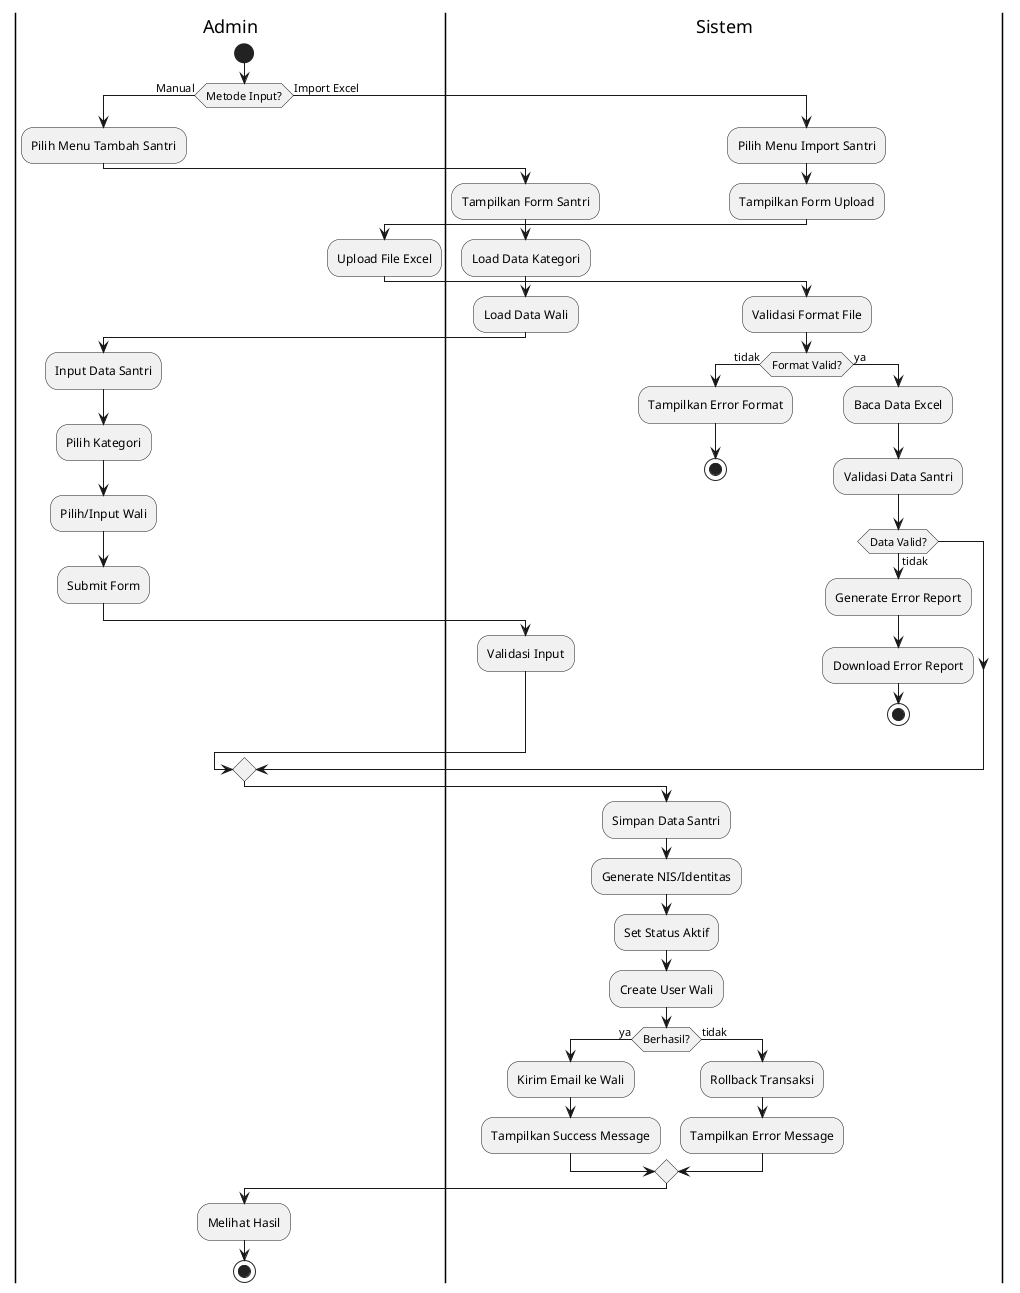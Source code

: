 @startuml Tambah Data Santri

|Admin|
start

if (Metode Input?) then (Manual)
    :Pilih Menu Tambah Santri;
    
    |Sistem|
    :Tampilkan Form Santri;
    :Load Data Kategori;
    :Load Data Wali;
    
    |Admin|
    :Input Data Santri;
    :Pilih Kategori;
    :Pilih/Input Wali;
    :Submit Form;
    
    |Sistem|
    :Validasi Input;
    
else (Import Excel)
    :Pilih Menu Import Santri;
    
    |Sistem|
    :Tampilkan Form Upload;
    
    |Admin|
    :Upload File Excel;
    
    |Sistem|
    :Validasi Format File;
    if (Format Valid?) then (tidak)
        :Tampilkan Error Format;
        stop
    else (ya)
        :Baca Data Excel;
        :Validasi Data Santri;
        
        if (Data Valid?) then (tidak)
            :Generate Error Report;
            :Download Error Report;
            stop
        endif
    endif
endif

|Sistem|
:Simpan Data Santri;
:Generate NIS/Identitas;
:Set Status Aktif;
:Create User Wali;
    
if (Berhasil?) then (ya)
    :Kirim Email ke Wali;
    :Tampilkan Success Message;
else (tidak)
    :Rollback Transaksi;
    :Tampilkan Error Message;
endif

|Admin|
:Melihat Hasil;
stop

@enduml